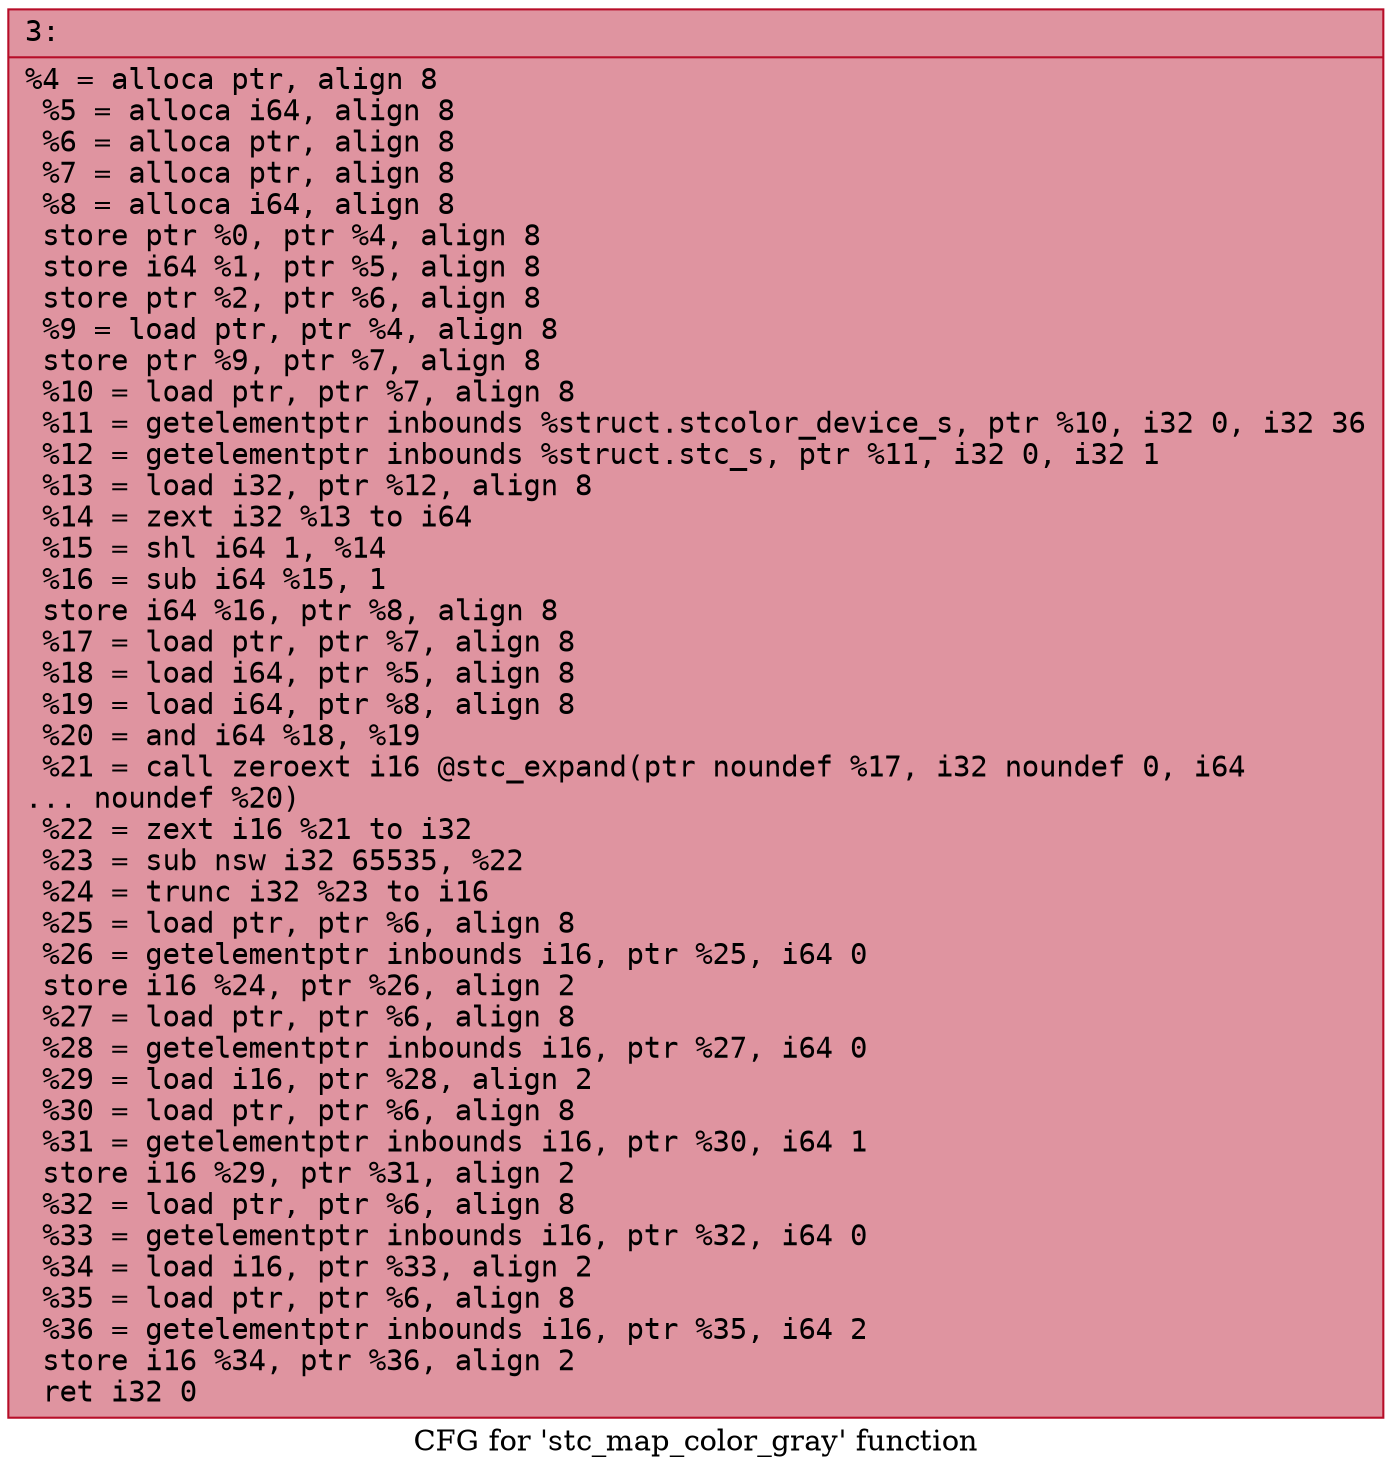 digraph "CFG for 'stc_map_color_gray' function" {
	label="CFG for 'stc_map_color_gray' function";

	Node0x6000016b5d10 [shape=record,color="#b70d28ff", style=filled, fillcolor="#b70d2870" fontname="Courier",label="{3:\l|  %4 = alloca ptr, align 8\l  %5 = alloca i64, align 8\l  %6 = alloca ptr, align 8\l  %7 = alloca ptr, align 8\l  %8 = alloca i64, align 8\l  store ptr %0, ptr %4, align 8\l  store i64 %1, ptr %5, align 8\l  store ptr %2, ptr %6, align 8\l  %9 = load ptr, ptr %4, align 8\l  store ptr %9, ptr %7, align 8\l  %10 = load ptr, ptr %7, align 8\l  %11 = getelementptr inbounds %struct.stcolor_device_s, ptr %10, i32 0, i32 36\l  %12 = getelementptr inbounds %struct.stc_s, ptr %11, i32 0, i32 1\l  %13 = load i32, ptr %12, align 8\l  %14 = zext i32 %13 to i64\l  %15 = shl i64 1, %14\l  %16 = sub i64 %15, 1\l  store i64 %16, ptr %8, align 8\l  %17 = load ptr, ptr %7, align 8\l  %18 = load i64, ptr %5, align 8\l  %19 = load i64, ptr %8, align 8\l  %20 = and i64 %18, %19\l  %21 = call zeroext i16 @stc_expand(ptr noundef %17, i32 noundef 0, i64\l... noundef %20)\l  %22 = zext i16 %21 to i32\l  %23 = sub nsw i32 65535, %22\l  %24 = trunc i32 %23 to i16\l  %25 = load ptr, ptr %6, align 8\l  %26 = getelementptr inbounds i16, ptr %25, i64 0\l  store i16 %24, ptr %26, align 2\l  %27 = load ptr, ptr %6, align 8\l  %28 = getelementptr inbounds i16, ptr %27, i64 0\l  %29 = load i16, ptr %28, align 2\l  %30 = load ptr, ptr %6, align 8\l  %31 = getelementptr inbounds i16, ptr %30, i64 1\l  store i16 %29, ptr %31, align 2\l  %32 = load ptr, ptr %6, align 8\l  %33 = getelementptr inbounds i16, ptr %32, i64 0\l  %34 = load i16, ptr %33, align 2\l  %35 = load ptr, ptr %6, align 8\l  %36 = getelementptr inbounds i16, ptr %35, i64 2\l  store i16 %34, ptr %36, align 2\l  ret i32 0\l}"];
}
